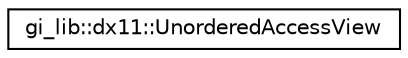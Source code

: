 digraph "Graphical Class Hierarchy"
{
  edge [fontname="Helvetica",fontsize="10",labelfontname="Helvetica",labelfontsize="10"];
  node [fontname="Helvetica",fontsize="10",shape=record];
  rankdir="LR";
  Node1 [label="gi_lib::dx11::UnorderedAccessView",height=0.2,width=0.4,color="black", fillcolor="white", style="filled",URL="$classgi__lib_1_1dx11_1_1_unordered_access_view.html",tooltip="Wraps an unordered access view with a resource. "];
}

